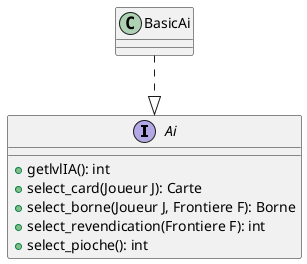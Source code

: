 @startuml ai

interface Ai{
	+ getlvlIA(): int
	+ select_card(Joueur J): Carte
	+ select_borne(Joueur J, Frontiere F): Borne
	+ select_revendication(Frontiere F): int
	+ select_pioche(): int
}

class BasicAi{
}

BasicAi ..|> Ai

@enduml
